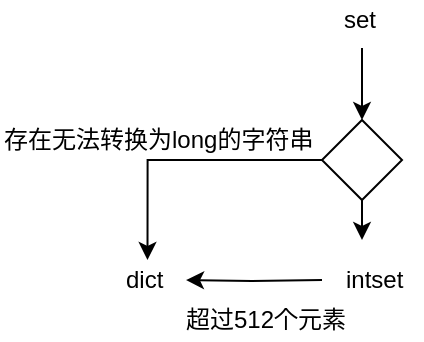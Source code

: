 <mxfile version="12.2.3" type="device" pages="1"><diagram id="2qVaoO0tIAy6prjwaOQ0" name="Page-1"><mxGraphModel dx="1408" dy="738" grid="1" gridSize="10" guides="1" tooltips="1" connect="1" arrows="1" fold="1" page="1" pageScale="1" pageWidth="850" pageHeight="1100" math="0" shadow="0"><root><mxCell id="0"/><mxCell id="1" parent="0"/><mxCell id="tGF0nBuD77DSvHSvdXA5-5" style="edgeStyle=orthogonalEdgeStyle;rounded=0;orthogonalLoop=1;jettySize=auto;html=1;exitX=0;exitY=0.5;exitDx=0;exitDy=0;entryX=0.425;entryY=0;entryDx=0;entryDy=0;entryPerimeter=0;" parent="1" source="tGF0nBuD77DSvHSvdXA5-1" target="tGF0nBuD77DSvHSvdXA5-2" edge="1"><mxGeometry relative="1" as="geometry"/></mxCell><mxCell id="tGF0nBuD77DSvHSvdXA5-21" style="edgeStyle=orthogonalEdgeStyle;rounded=0;orthogonalLoop=1;jettySize=auto;html=1;exitX=0.5;exitY=1;exitDx=0;exitDy=0;entryX=0.5;entryY=0;entryDx=0;entryDy=0;" parent="1" source="tGF0nBuD77DSvHSvdXA5-1" edge="1"><mxGeometry relative="1" as="geometry"><mxPoint x="260" y="300" as="targetPoint"/></mxGeometry></mxCell><mxCell id="tGF0nBuD77DSvHSvdXA5-1" value="" style="rhombus;whiteSpace=wrap;html=1;" parent="1" vertex="1"><mxGeometry x="240" y="240" width="40" height="40" as="geometry"/></mxCell><mxCell id="tGF0nBuD77DSvHSvdXA5-2" value="dict" style="text;html=1;resizable=0;points=[];autosize=1;align=left;verticalAlign=top;spacingTop=-4;" parent="1" vertex="1"><mxGeometry x="140" y="310" width="30" height="20" as="geometry"/></mxCell><mxCell id="tGF0nBuD77DSvHSvdXA5-3" value="intset" style="text;html=1;resizable=0;points=[];autosize=1;align=left;verticalAlign=top;spacingTop=-4;" parent="1" vertex="1"><mxGeometry x="250" y="310" width="40" height="20" as="geometry"/></mxCell><mxCell id="tGF0nBuD77DSvHSvdXA5-17" value="" style="endArrow=classic;html=1;exitX=0.45;exitY=1.2;exitDx=0;exitDy=0;exitPerimeter=0;entryX=0.5;entryY=0;entryDx=0;entryDy=0;" parent="1" target="tGF0nBuD77DSvHSvdXA5-1" edge="1"><mxGeometry width="50" height="50" relative="1" as="geometry"><mxPoint x="260" y="204" as="sourcePoint"/><mxPoint x="450" y="170" as="targetPoint"/></mxGeometry></mxCell><mxCell id="tGF0nBuD77DSvHSvdXA5-18" value="set" style="text;html=1;resizable=0;points=[];autosize=1;align=left;verticalAlign=top;spacingTop=-4;" parent="1" vertex="1"><mxGeometry x="249" y="180" width="30" height="20" as="geometry"/></mxCell><mxCell id="tGF0nBuD77DSvHSvdXA5-22" style="edgeStyle=orthogonalEdgeStyle;rounded=0;orthogonalLoop=1;jettySize=auto;html=1;exitX=0;exitY=0.5;exitDx=0;exitDy=0;entryX=1.067;entryY=0.5;entryDx=0;entryDy=0;entryPerimeter=0;" parent="1" target="tGF0nBuD77DSvHSvdXA5-2" edge="1"><mxGeometry relative="1" as="geometry"><mxPoint x="240" y="320" as="sourcePoint"/></mxGeometry></mxCell><mxCell id="tGF0nBuD77DSvHSvdXA5-23" value="超过512个元素" style="text;html=1;resizable=0;points=[];autosize=1;align=left;verticalAlign=top;spacingTop=-4;" parent="1" vertex="1"><mxGeometry x="170" y="330" width="100" height="20" as="geometry"/></mxCell><mxCell id="91EO6oraGNo_SfdLNKuB-3" value="存在无法转换为long的字符串" style="text;html=1;resizable=0;points=[];autosize=1;align=left;verticalAlign=top;spacingTop=-4;" parent="1" vertex="1"><mxGeometry x="79" y="240" width="170" height="20" as="geometry"/></mxCell></root></mxGraphModel></diagram></mxfile>